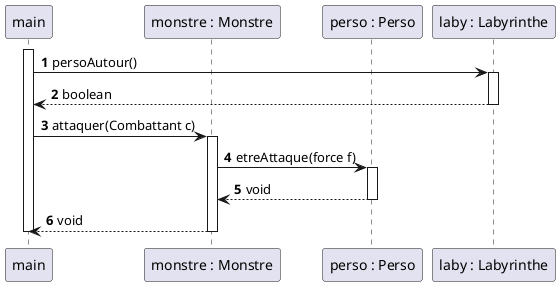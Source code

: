 @startuml

autonumber

participant "main" as m
participant "monstre : Monstre" as mon
participant "perso : Perso" as p
participant "laby : Labyrinthe" as l

activate m

m -> l : persoAutour()
activate l
m <-- l : boolean
deactivate l

m -> mon : attaquer(Combattant c)

activate mon

mon -> p : etreAttaque(force f)
activate p
mon <-- p : void
deactivate p

m <-- mon : void

deactivate mon
deactivate m

@enduml